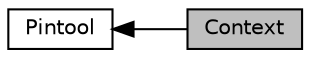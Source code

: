 digraph "Context"
{
  edge [fontname="Helvetica",fontsize="10",labelfontname="Helvetica",labelfontsize="10"];
  node [fontname="Helvetica",fontsize="10",shape=record];
  rankdir=LR;
  Node0 [label="Context",height=0.2,width=0.4,color="black", fillcolor="grey75", style="filled", fontcolor="black"];
  Node1 [label="Pintool",height=0.2,width=0.4,color="black", fillcolor="white", style="filled",URL="$group__pintool.html"];
  Node1->Node0 [shape=plaintext, dir="back", style="solid"];
}
